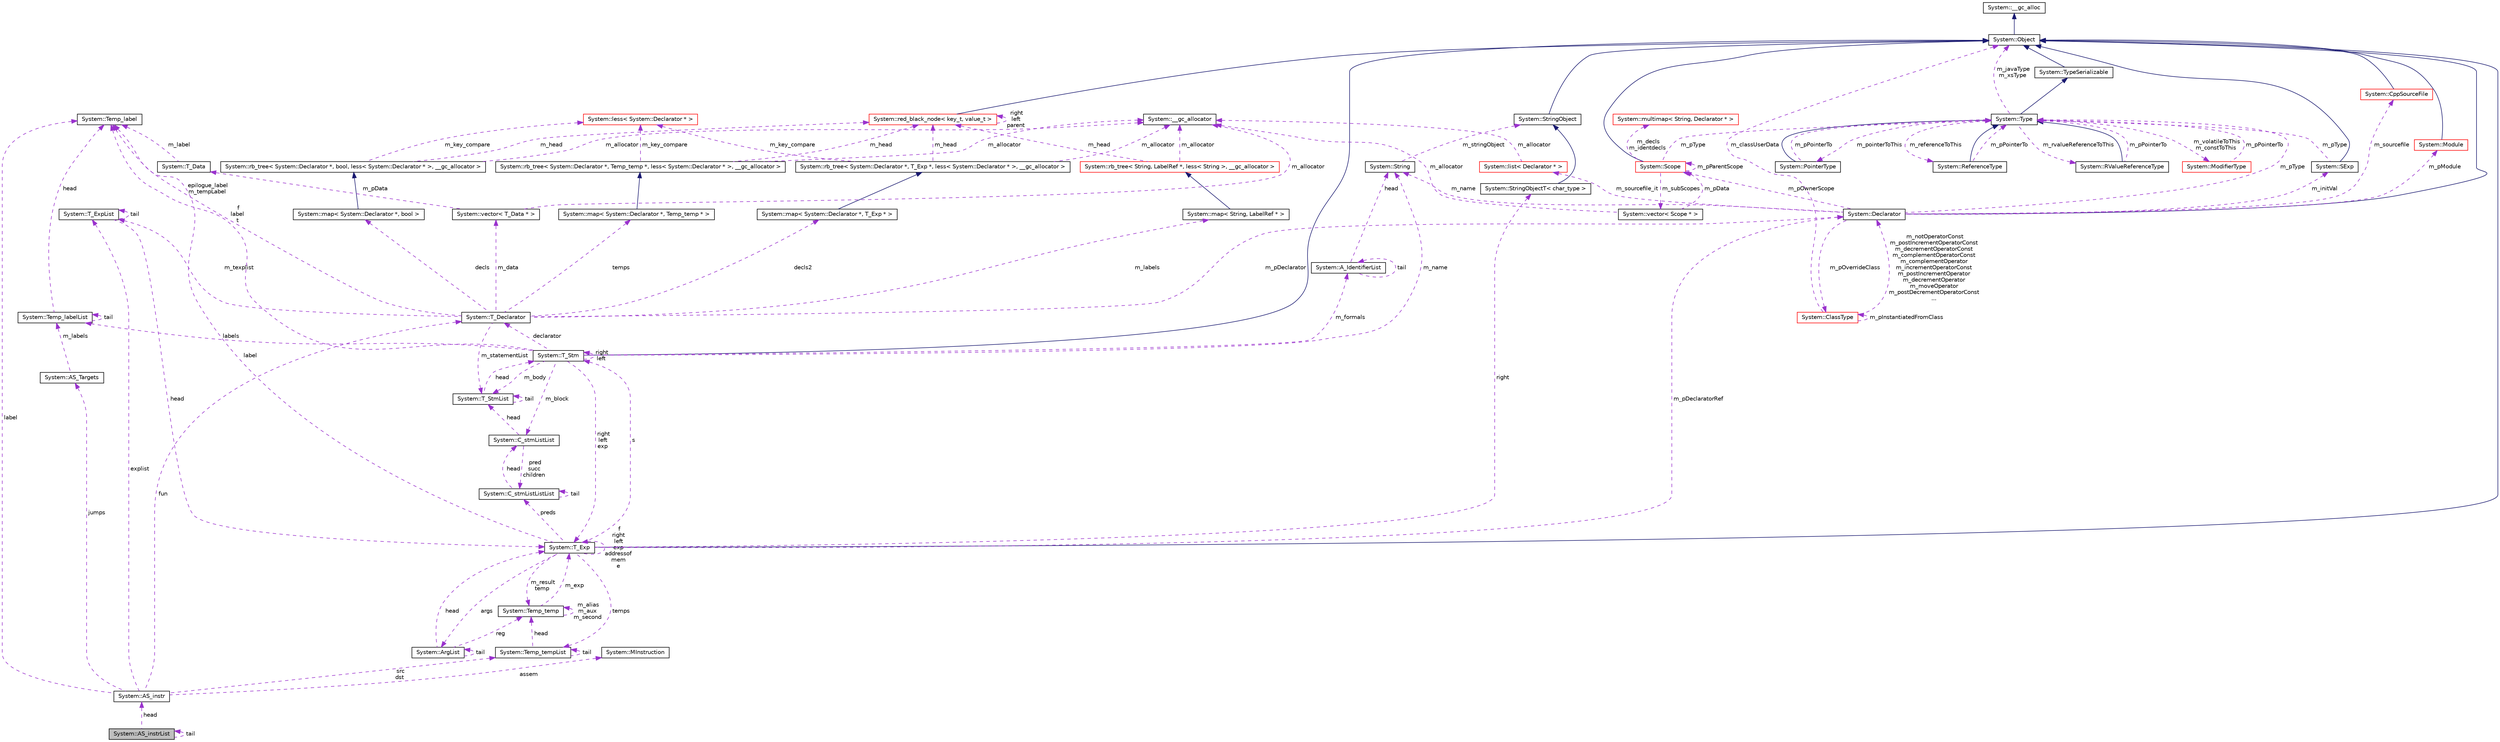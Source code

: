 digraph G
{
  edge [fontname="Helvetica",fontsize="10",labelfontname="Helvetica",labelfontsize="10"];
  node [fontname="Helvetica",fontsize="10",shape=record];
  Node1 [label="System::AS_instrList",height=0.2,width=0.4,color="black", fillcolor="grey75", style="filled" fontcolor="black"];
  Node2 -> Node1 [dir="back",color="darkorchid3",fontsize="10",style="dashed",label=" head" ,fontname="Helvetica"];
  Node2 [label="System::AS_instr",height=0.2,width=0.4,color="black", fillcolor="white", style="filled",URL="$class_system_1_1_a_s__instr.html"];
  Node3 -> Node2 [dir="back",color="darkorchid3",fontsize="10",style="dashed",label=" explist" ,fontname="Helvetica"];
  Node3 [label="System::T_ExpList",height=0.2,width=0.4,color="black", fillcolor="white", style="filled",URL="$class_system_1_1_t___exp_list.html"];
  Node3 -> Node3 [dir="back",color="darkorchid3",fontsize="10",style="dashed",label=" tail" ,fontname="Helvetica"];
  Node4 -> Node3 [dir="back",color="darkorchid3",fontsize="10",style="dashed",label=" head" ,fontname="Helvetica"];
  Node4 [label="System::T_Exp",height=0.2,width=0.4,color="black", fillcolor="white", style="filled",URL="$class_system_1_1_t___exp.html"];
  Node5 -> Node4 [dir="back",color="midnightblue",fontsize="10",style="solid",fontname="Helvetica"];
  Node5 [label="System::Object",height=0.2,width=0.4,color="black", fillcolor="white", style="filled",URL="$class_system_1_1_object.html"];
  Node6 -> Node5 [dir="back",color="midnightblue",fontsize="10",style="solid",fontname="Helvetica"];
  Node6 [label="System::__gc_alloc",height=0.2,width=0.4,color="black", fillcolor="white", style="filled",URL="$class_system_1_1____gc__alloc.html"];
  Node7 -> Node4 [dir="back",color="darkorchid3",fontsize="10",style="dashed",label=" preds" ,fontname="Helvetica"];
  Node7 [label="System::C_stmListListList",height=0.2,width=0.4,color="black", fillcolor="white", style="filled",URL="$class_system_1_1_c__stm_list_list_list.html"];
  Node7 -> Node7 [dir="back",color="darkorchid3",fontsize="10",style="dashed",label=" tail" ,fontname="Helvetica"];
  Node8 -> Node7 [dir="back",color="darkorchid3",fontsize="10",style="dashed",label=" head" ,fontname="Helvetica"];
  Node8 [label="System::C_stmListList",height=0.2,width=0.4,color="black", fillcolor="white", style="filled",URL="$class_system_1_1_c__stm_list_list.html"];
  Node7 -> Node8 [dir="back",color="darkorchid3",fontsize="10",style="dashed",label=" pred\nsucc\nchildren" ,fontname="Helvetica"];
  Node9 -> Node8 [dir="back",color="darkorchid3",fontsize="10",style="dashed",label=" head" ,fontname="Helvetica"];
  Node9 [label="System::T_StmList",height=0.2,width=0.4,color="black", fillcolor="white", style="filled",URL="$class_system_1_1_t___stm_list.html"];
  Node10 -> Node9 [dir="back",color="darkorchid3",fontsize="10",style="dashed",label=" head" ,fontname="Helvetica"];
  Node10 [label="System::T_Stm",height=0.2,width=0.4,color="black", fillcolor="white", style="filled",URL="$class_system_1_1_t___stm.html"];
  Node5 -> Node10 [dir="back",color="midnightblue",fontsize="10",style="solid",fontname="Helvetica"];
  Node10 -> Node10 [dir="back",color="darkorchid3",fontsize="10",style="dashed",label=" right\nleft" ,fontname="Helvetica"];
  Node9 -> Node10 [dir="back",color="darkorchid3",fontsize="10",style="dashed",label=" m_body" ,fontname="Helvetica"];
  Node11 -> Node10 [dir="back",color="darkorchid3",fontsize="10",style="dashed",label=" labels" ,fontname="Helvetica"];
  Node11 [label="System::Temp_labelList",height=0.2,width=0.4,color="black", fillcolor="white", style="filled",URL="$struct_system_1_1_temp__label_list.html"];
  Node11 -> Node11 [dir="back",color="darkorchid3",fontsize="10",style="dashed",label=" tail" ,fontname="Helvetica"];
  Node12 -> Node11 [dir="back",color="darkorchid3",fontsize="10",style="dashed",label=" head" ,fontname="Helvetica"];
  Node12 [label="System::Temp_label",height=0.2,width=0.4,color="black", fillcolor="white", style="filled",URL="$class_system_1_1_temp__label.html"];
  Node12 -> Node10 [dir="back",color="darkorchid3",fontsize="10",style="dashed",label=" f\nlabel\nt" ,fontname="Helvetica"];
  Node13 -> Node10 [dir="back",color="darkorchid3",fontsize="10",style="dashed",label=" declarator" ,fontname="Helvetica"];
  Node13 [label="System::T_Declarator",height=0.2,width=0.4,color="black", fillcolor="white", style="filled",URL="$class_system_1_1_t___declarator.html"];
  Node14 -> Node13 [dir="back",color="darkorchid3",fontsize="10",style="dashed",label=" decls" ,fontname="Helvetica"];
  Node14 [label="System::map\< System::Declarator *, bool \>",height=0.2,width=0.4,color="black", fillcolor="white", style="filled",URL="$class_system_1_1map.html"];
  Node15 -> Node14 [dir="back",color="midnightblue",fontsize="10",style="solid",fontname="Helvetica"];
  Node15 [label="System::rb_tree\< System::Declarator *, bool, less\< System::Declarator * \>, __gc_allocator \>",height=0.2,width=0.4,color="black", fillcolor="white", style="filled",URL="$class_system_1_1rb__tree.html"];
  Node16 -> Node15 [dir="back",color="darkorchid3",fontsize="10",style="dashed",label=" m_allocator" ,fontname="Helvetica"];
  Node16 [label="System::__gc_allocator",height=0.2,width=0.4,color="black", fillcolor="white", style="filled",URL="$class_system_1_1____gc__allocator.html"];
  Node17 -> Node15 [dir="back",color="darkorchid3",fontsize="10",style="dashed",label=" m_key_compare" ,fontname="Helvetica"];
  Node17 [label="System::less\< System::Declarator * \>",height=0.2,width=0.4,color="red", fillcolor="white", style="filled",URL="$class_system_1_1less.html"];
  Node18 -> Node15 [dir="back",color="darkorchid3",fontsize="10",style="dashed",label=" m_head" ,fontname="Helvetica"];
  Node18 [label="System::red_black_node\< key_t, value_t \>",height=0.2,width=0.4,color="red", fillcolor="white", style="filled",URL="$class_system_1_1red__black__node.html"];
  Node5 -> Node18 [dir="back",color="midnightblue",fontsize="10",style="solid",fontname="Helvetica"];
  Node18 -> Node18 [dir="back",color="darkorchid3",fontsize="10",style="dashed",label=" right\nleft\nparent" ,fontname="Helvetica"];
  Node3 -> Node13 [dir="back",color="darkorchid3",fontsize="10",style="dashed",label=" m_texplist" ,fontname="Helvetica"];
  Node9 -> Node13 [dir="back",color="darkorchid3",fontsize="10",style="dashed",label=" m_statementList" ,fontname="Helvetica"];
  Node12 -> Node13 [dir="back",color="darkorchid3",fontsize="10",style="dashed",label=" epilogue_label\nm_tempLabel" ,fontname="Helvetica"];
  Node19 -> Node13 [dir="back",color="darkorchid3",fontsize="10",style="dashed",label=" m_pDeclarator" ,fontname="Helvetica"];
  Node19 [label="System::Declarator",height=0.2,width=0.4,color="black", fillcolor="white", style="filled",URL="$class_system_1_1_declarator.html"];
  Node5 -> Node19 [dir="back",color="midnightblue",fontsize="10",style="solid",fontname="Helvetica"];
  Node20 -> Node19 [dir="back",color="darkorchid3",fontsize="10",style="dashed",label=" m_pType" ,fontname="Helvetica"];
  Node20 [label="System::Type",height=0.2,width=0.4,color="black", fillcolor="white", style="filled",URL="$class_system_1_1_type.html"];
  Node21 -> Node20 [dir="back",color="midnightblue",fontsize="10",style="solid",fontname="Helvetica"];
  Node21 [label="System::TypeSerializable",height=0.2,width=0.4,color="black", fillcolor="white", style="filled",URL="$class_system_1_1_type_serializable.html"];
  Node5 -> Node21 [dir="back",color="midnightblue",fontsize="10",style="solid",fontname="Helvetica"];
  Node22 -> Node20 [dir="back",color="darkorchid3",fontsize="10",style="dashed",label=" m_pointerToThis" ,fontname="Helvetica"];
  Node22 [label="System::PointerType",height=0.2,width=0.4,color="black", fillcolor="white", style="filled",URL="$class_system_1_1_pointer_type.html"];
  Node20 -> Node22 [dir="back",color="midnightblue",fontsize="10",style="solid",fontname="Helvetica"];
  Node20 -> Node22 [dir="back",color="darkorchid3",fontsize="10",style="dashed",label=" m_pPointerTo" ,fontname="Helvetica"];
  Node23 -> Node20 [dir="back",color="darkorchid3",fontsize="10",style="dashed",label=" m_referenceToThis" ,fontname="Helvetica"];
  Node23 [label="System::ReferenceType",height=0.2,width=0.4,color="black", fillcolor="white", style="filled",URL="$class_system_1_1_reference_type.html"];
  Node20 -> Node23 [dir="back",color="midnightblue",fontsize="10",style="solid",fontname="Helvetica"];
  Node20 -> Node23 [dir="back",color="darkorchid3",fontsize="10",style="dashed",label=" m_pPointerTo" ,fontname="Helvetica"];
  Node24 -> Node20 [dir="back",color="darkorchid3",fontsize="10",style="dashed",label=" m_rvalueReferenceToThis" ,fontname="Helvetica"];
  Node24 [label="System::RValueReferenceType",height=0.2,width=0.4,color="black", fillcolor="white", style="filled",URL="$class_system_1_1_r_value_reference_type.html"];
  Node20 -> Node24 [dir="back",color="midnightblue",fontsize="10",style="solid",fontname="Helvetica"];
  Node20 -> Node24 [dir="back",color="darkorchid3",fontsize="10",style="dashed",label=" m_pPointerTo" ,fontname="Helvetica"];
  Node25 -> Node20 [dir="back",color="darkorchid3",fontsize="10",style="dashed",label=" m_volatileToThis\nm_constToThis" ,fontname="Helvetica"];
  Node25 [label="System::ModifierType",height=0.2,width=0.4,color="red", fillcolor="white", style="filled",URL="$class_system_1_1_modifier_type.html"];
  Node20 -> Node25 [dir="back",color="darkorchid3",fontsize="10",style="dashed",label=" m_pPointerTo" ,fontname="Helvetica"];
  Node5 -> Node20 [dir="back",color="darkorchid3",fontsize="10",style="dashed",label=" m_javaType\nm_xsType" ,fontname="Helvetica"];
  Node26 -> Node19 [dir="back",color="darkorchid3",fontsize="10",style="dashed",label=" m_pOwnerScope" ,fontname="Helvetica"];
  Node26 [label="System::Scope",height=0.2,width=0.4,color="red", fillcolor="white", style="filled",URL="$class_system_1_1_scope.html"];
  Node5 -> Node26 [dir="back",color="midnightblue",fontsize="10",style="solid",fontname="Helvetica"];
  Node20 -> Node26 [dir="back",color="darkorchid3",fontsize="10",style="dashed",label=" m_pType" ,fontname="Helvetica"];
  Node27 -> Node26 [dir="back",color="darkorchid3",fontsize="10",style="dashed",label=" m_subScopes" ,fontname="Helvetica"];
  Node27 [label="System::vector\< Scope * \>",height=0.2,width=0.4,color="black", fillcolor="white", style="filled",URL="$class_system_1_1vector.html"];
  Node26 -> Node27 [dir="back",color="darkorchid3",fontsize="10",style="dashed",label=" m_pData" ,fontname="Helvetica"];
  Node16 -> Node27 [dir="back",color="darkorchid3",fontsize="10",style="dashed",label=" m_allocator" ,fontname="Helvetica"];
  Node26 -> Node26 [dir="back",color="darkorchid3",fontsize="10",style="dashed",label=" m_pParentScope" ,fontname="Helvetica"];
  Node28 -> Node26 [dir="back",color="darkorchid3",fontsize="10",style="dashed",label=" m_decls\nm_identdecls" ,fontname="Helvetica"];
  Node28 [label="System::multimap\< String, Declarator * \>",height=0.2,width=0.4,color="red", fillcolor="white", style="filled",URL="$class_system_1_1multimap.html"];
  Node29 -> Node19 [dir="back",color="darkorchid3",fontsize="10",style="dashed",label=" m_initVal" ,fontname="Helvetica"];
  Node29 [label="System::SExp",height=0.2,width=0.4,color="black", fillcolor="white", style="filled",URL="$class_system_1_1_s_exp.html"];
  Node5 -> Node29 [dir="back",color="midnightblue",fontsize="10",style="solid",fontname="Helvetica"];
  Node20 -> Node29 [dir="back",color="darkorchid3",fontsize="10",style="dashed",label=" m_pType" ,fontname="Helvetica"];
  Node30 -> Node19 [dir="back",color="darkorchid3",fontsize="10",style="dashed",label=" m_sourcefile" ,fontname="Helvetica"];
  Node30 [label="System::CppSourceFile",height=0.2,width=0.4,color="red", fillcolor="white", style="filled",URL="$class_system_1_1_cpp_source_file.html"];
  Node5 -> Node30 [dir="back",color="midnightblue",fontsize="10",style="solid",fontname="Helvetica"];
  Node31 -> Node19 [dir="back",color="darkorchid3",fontsize="10",style="dashed",label=" m_pOverrideClass" ,fontname="Helvetica"];
  Node31 [label="System::ClassType",height=0.2,width=0.4,color="red", fillcolor="white", style="filled",URL="$class_system_1_1_class_type.html"];
  Node19 -> Node31 [dir="back",color="darkorchid3",fontsize="10",style="dashed",label=" m_notOperatorConst\nm_postIncrementOperatorConst\nm_decrementOperatorConst\nm_complementOperatorConst\nm_complementOperator\nm_incrementOperatorConst\nm_postIncrementOperator\nm_decrementOperator\nm_moveOperator\nm_postDecrementOperatorConst\n..." ,fontname="Helvetica"];
  Node31 -> Node31 [dir="back",color="darkorchid3",fontsize="10",style="dashed",label=" m_pInstantiatedFromClass" ,fontname="Helvetica"];
  Node5 -> Node31 [dir="back",color="darkorchid3",fontsize="10",style="dashed",label=" m_classUserData" ,fontname="Helvetica"];
  Node32 -> Node19 [dir="back",color="darkorchid3",fontsize="10",style="dashed",label=" m_name" ,fontname="Helvetica"];
  Node32 [label="System::String",height=0.2,width=0.4,color="black", fillcolor="white", style="filled",URL="$class_system_1_1_string.html"];
  Node33 -> Node32 [dir="back",color="darkorchid3",fontsize="10",style="dashed",label=" m_stringObject" ,fontname="Helvetica"];
  Node33 [label="System::StringObject",height=0.2,width=0.4,color="black", fillcolor="white", style="filled",URL="$class_system_1_1_string_object.html"];
  Node5 -> Node33 [dir="back",color="midnightblue",fontsize="10",style="solid",fontname="Helvetica"];
  Node34 -> Node19 [dir="back",color="darkorchid3",fontsize="10",style="dashed",label=" m_pModule" ,fontname="Helvetica"];
  Node34 [label="System::Module",height=0.2,width=0.4,color="red", fillcolor="white", style="filled",URL="$class_system_1_1_module.html"];
  Node5 -> Node34 [dir="back",color="midnightblue",fontsize="10",style="solid",fontname="Helvetica"];
  Node35 -> Node19 [dir="back",color="darkorchid3",fontsize="10",style="dashed",label=" m_sourcefile_it" ,fontname="Helvetica"];
  Node35 [label="System::list\< Declarator * \>",height=0.2,width=0.4,color="red", fillcolor="white", style="filled",URL="$class_system_1_1list.html"];
  Node16 -> Node35 [dir="back",color="darkorchid3",fontsize="10",style="dashed",label=" m_allocator" ,fontname="Helvetica"];
  Node36 -> Node13 [dir="back",color="darkorchid3",fontsize="10",style="dashed",label=" temps" ,fontname="Helvetica"];
  Node36 [label="System::map\< System::Declarator *, Temp_temp * \>",height=0.2,width=0.4,color="black", fillcolor="white", style="filled",URL="$class_system_1_1map.html"];
  Node37 -> Node36 [dir="back",color="midnightblue",fontsize="10",style="solid",fontname="Helvetica"];
  Node37 [label="System::rb_tree\< System::Declarator *, Temp_temp *, less\< System::Declarator * \>, __gc_allocator \>",height=0.2,width=0.4,color="black", fillcolor="white", style="filled",URL="$class_system_1_1rb__tree.html"];
  Node16 -> Node37 [dir="back",color="darkorchid3",fontsize="10",style="dashed",label=" m_allocator" ,fontname="Helvetica"];
  Node17 -> Node37 [dir="back",color="darkorchid3",fontsize="10",style="dashed",label=" m_key_compare" ,fontname="Helvetica"];
  Node18 -> Node37 [dir="back",color="darkorchid3",fontsize="10",style="dashed",label=" m_head" ,fontname="Helvetica"];
  Node38 -> Node13 [dir="back",color="darkorchid3",fontsize="10",style="dashed",label=" m_data" ,fontname="Helvetica"];
  Node38 [label="System::vector\< T_Data * \>",height=0.2,width=0.4,color="black", fillcolor="white", style="filled",URL="$class_system_1_1vector.html"];
  Node16 -> Node38 [dir="back",color="darkorchid3",fontsize="10",style="dashed",label=" m_allocator" ,fontname="Helvetica"];
  Node39 -> Node38 [dir="back",color="darkorchid3",fontsize="10",style="dashed",label=" m_pData" ,fontname="Helvetica"];
  Node39 [label="System::T_Data",height=0.2,width=0.4,color="black", fillcolor="white", style="filled",URL="$class_system_1_1_t___data.html"];
  Node12 -> Node39 [dir="back",color="darkorchid3",fontsize="10",style="dashed",label=" m_label" ,fontname="Helvetica"];
  Node40 -> Node13 [dir="back",color="darkorchid3",fontsize="10",style="dashed",label=" m_labels" ,fontname="Helvetica"];
  Node40 [label="System::map\< String, LabelRef * \>",height=0.2,width=0.4,color="black", fillcolor="white", style="filled",URL="$class_system_1_1map.html"];
  Node41 -> Node40 [dir="back",color="midnightblue",fontsize="10",style="solid",fontname="Helvetica"];
  Node41 [label="System::rb_tree\< String, LabelRef *, less\< String \>, __gc_allocator \>",height=0.2,width=0.4,color="red", fillcolor="white", style="filled",URL="$class_system_1_1rb__tree.html"];
  Node16 -> Node41 [dir="back",color="darkorchid3",fontsize="10",style="dashed",label=" m_allocator" ,fontname="Helvetica"];
  Node18 -> Node41 [dir="back",color="darkorchid3",fontsize="10",style="dashed",label=" m_head" ,fontname="Helvetica"];
  Node42 -> Node13 [dir="back",color="darkorchid3",fontsize="10",style="dashed",label=" decls2" ,fontname="Helvetica"];
  Node42 [label="System::map\< System::Declarator *, T_Exp * \>",height=0.2,width=0.4,color="black", fillcolor="white", style="filled",URL="$class_system_1_1map.html"];
  Node43 -> Node42 [dir="back",color="midnightblue",fontsize="10",style="solid",fontname="Helvetica"];
  Node43 [label="System::rb_tree\< System::Declarator *, T_Exp *, less\< System::Declarator * \>, __gc_allocator \>",height=0.2,width=0.4,color="black", fillcolor="white", style="filled",URL="$class_system_1_1rb__tree.html"];
  Node16 -> Node43 [dir="back",color="darkorchid3",fontsize="10",style="dashed",label=" m_allocator" ,fontname="Helvetica"];
  Node17 -> Node43 [dir="back",color="darkorchid3",fontsize="10",style="dashed",label=" m_key_compare" ,fontname="Helvetica"];
  Node18 -> Node43 [dir="back",color="darkorchid3",fontsize="10",style="dashed",label=" m_head" ,fontname="Helvetica"];
  Node4 -> Node10 [dir="back",color="darkorchid3",fontsize="10",style="dashed",label=" right\nleft\nexp" ,fontname="Helvetica"];
  Node44 -> Node10 [dir="back",color="darkorchid3",fontsize="10",style="dashed",label=" m_formals" ,fontname="Helvetica"];
  Node44 [label="System::A_IdentifierList",height=0.2,width=0.4,color="black", fillcolor="white", style="filled",URL="$class_system_1_1_a___identifier_list.html"];
  Node44 -> Node44 [dir="back",color="darkorchid3",fontsize="10",style="dashed",label=" tail" ,fontname="Helvetica"];
  Node32 -> Node44 [dir="back",color="darkorchid3",fontsize="10",style="dashed",label=" head" ,fontname="Helvetica"];
  Node32 -> Node10 [dir="back",color="darkorchid3",fontsize="10",style="dashed",label=" m_name" ,fontname="Helvetica"];
  Node8 -> Node10 [dir="back",color="darkorchid3",fontsize="10",style="dashed",label=" m_block" ,fontname="Helvetica"];
  Node9 -> Node9 [dir="back",color="darkorchid3",fontsize="10",style="dashed",label=" tail" ,fontname="Helvetica"];
  Node10 -> Node4 [dir="back",color="darkorchid3",fontsize="10",style="dashed",label=" s" ,fontname="Helvetica"];
  Node45 -> Node4 [dir="back",color="darkorchid3",fontsize="10",style="dashed",label=" temps" ,fontname="Helvetica"];
  Node45 [label="System::Temp_tempList",height=0.2,width=0.4,color="black", fillcolor="white", style="filled",URL="$class_system_1_1_temp__temp_list.html"];
  Node45 -> Node45 [dir="back",color="darkorchid3",fontsize="10",style="dashed",label=" tail" ,fontname="Helvetica"];
  Node46 -> Node45 [dir="back",color="darkorchid3",fontsize="10",style="dashed",label=" head" ,fontname="Helvetica"];
  Node46 [label="System::Temp_temp",height=0.2,width=0.4,color="black", fillcolor="white", style="filled",URL="$class_system_1_1_temp__temp.html"];
  Node46 -> Node46 [dir="back",color="darkorchid3",fontsize="10",style="dashed",label=" m_alias\nm_aux\nm_second" ,fontname="Helvetica"];
  Node4 -> Node46 [dir="back",color="darkorchid3",fontsize="10",style="dashed",label=" m_exp" ,fontname="Helvetica"];
  Node12 -> Node4 [dir="back",color="darkorchid3",fontsize="10",style="dashed",label=" label" ,fontname="Helvetica"];
  Node19 -> Node4 [dir="back",color="darkorchid3",fontsize="10",style="dashed",label=" m_pDeclaratorRef" ,fontname="Helvetica"];
  Node47 -> Node4 [dir="back",color="darkorchid3",fontsize="10",style="dashed",label=" args" ,fontname="Helvetica"];
  Node47 [label="System::ArgList",height=0.2,width=0.4,color="black", fillcolor="white", style="filled",URL="$class_system_1_1_arg_list.html"];
  Node47 -> Node47 [dir="back",color="darkorchid3",fontsize="10",style="dashed",label=" tail" ,fontname="Helvetica"];
  Node46 -> Node47 [dir="back",color="darkorchid3",fontsize="10",style="dashed",label=" reg" ,fontname="Helvetica"];
  Node4 -> Node47 [dir="back",color="darkorchid3",fontsize="10",style="dashed",label=" head" ,fontname="Helvetica"];
  Node46 -> Node4 [dir="back",color="darkorchid3",fontsize="10",style="dashed",label=" m_result\ntemp" ,fontname="Helvetica"];
  Node4 -> Node4 [dir="back",color="darkorchid3",fontsize="10",style="dashed",label=" f\nright\nleft\nexp\naddressof\nmem\ne" ,fontname="Helvetica"];
  Node48 -> Node4 [dir="back",color="darkorchid3",fontsize="10",style="dashed",label=" right" ,fontname="Helvetica"];
  Node48 [label="System::StringObjectT\< char_type \>",height=0.2,width=0.4,color="black", fillcolor="white", style="filled",URL="$class_system_1_1_string_object_t.html"];
  Node33 -> Node48 [dir="back",color="midnightblue",fontsize="10",style="solid",fontname="Helvetica"];
  Node49 -> Node2 [dir="back",color="darkorchid3",fontsize="10",style="dashed",label=" jumps" ,fontname="Helvetica"];
  Node49 [label="System::AS_Targets",height=0.2,width=0.4,color="black", fillcolor="white", style="filled",URL="$class_system_1_1_a_s___targets.html"];
  Node11 -> Node49 [dir="back",color="darkorchid3",fontsize="10",style="dashed",label=" m_labels" ,fontname="Helvetica"];
  Node45 -> Node2 [dir="back",color="darkorchid3",fontsize="10",style="dashed",label=" src\ndst" ,fontname="Helvetica"];
  Node12 -> Node2 [dir="back",color="darkorchid3",fontsize="10",style="dashed",label=" label" ,fontname="Helvetica"];
  Node50 -> Node2 [dir="back",color="darkorchid3",fontsize="10",style="dashed",label=" assem" ,fontname="Helvetica"];
  Node50 [label="System::MInstruction",height=0.2,width=0.4,color="black", fillcolor="white", style="filled",URL="$class_system_1_1_m_instruction.html"];
  Node13 -> Node2 [dir="back",color="darkorchid3",fontsize="10",style="dashed",label=" fun" ,fontname="Helvetica"];
  Node1 -> Node1 [dir="back",color="darkorchid3",fontsize="10",style="dashed",label=" tail" ,fontname="Helvetica"];
}
